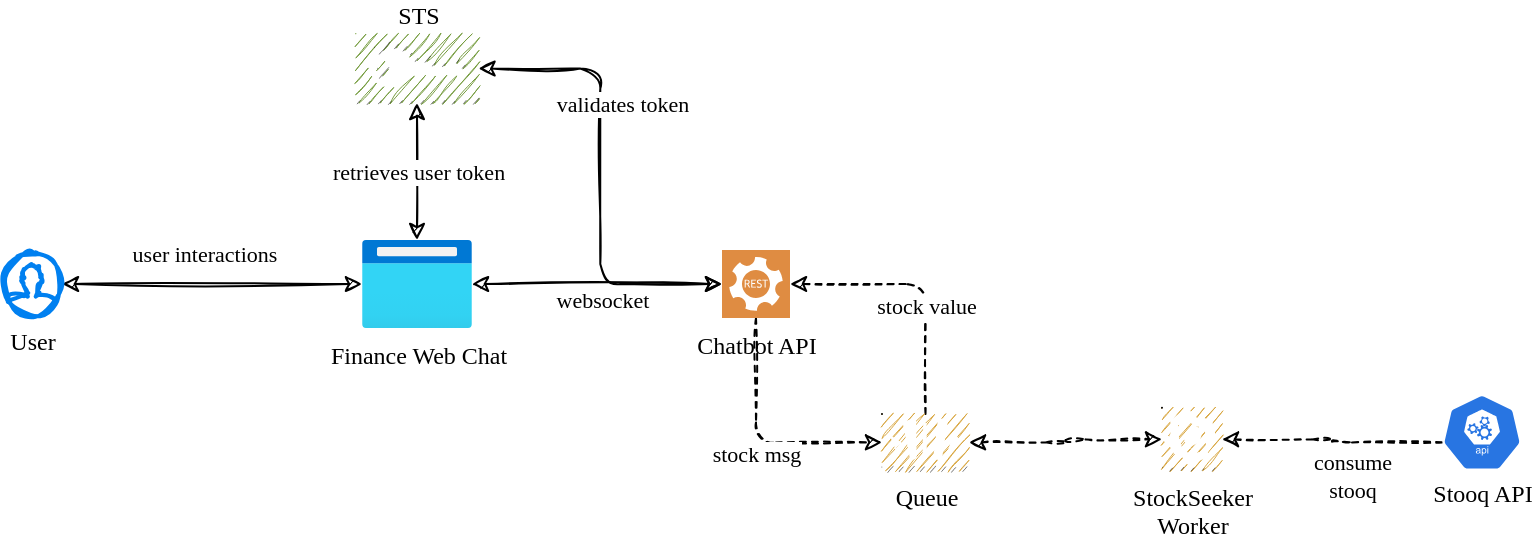 <mxfile>
    <diagram id="kybG1OLNdP2dELgzLPMm" name="chat bot">
        <mxGraphModel dx="1138" dy="724" grid="1" gridSize="10" guides="1" tooltips="1" connect="1" arrows="1" fold="1" page="1" pageScale="1" pageWidth="850" pageHeight="1100" math="0" shadow="0">
            <root>
                <mxCell id="0"/>
                <mxCell id="1" parent="0"/>
                <mxCell id="4" style="edgeStyle=orthogonalEdgeStyle;rounded=1;orthogonalLoop=1;jettySize=auto;html=1;fontFamily=Comic Sans MS;sketch=1;startArrow=classic;startFill=1;" edge="1" parent="1" source="2" target="3">
                    <mxGeometry relative="1" as="geometry"/>
                </mxCell>
                <mxCell id="5" value="user interactions" style="edgeLabel;html=1;align=center;verticalAlign=middle;resizable=0;points=[];fontFamily=Comic Sans MS;" vertex="1" connectable="0" parent="4">
                    <mxGeometry x="-0.054" y="1" relative="1" as="geometry">
                        <mxPoint y="-14" as="offset"/>
                    </mxGeometry>
                </mxCell>
                <mxCell id="2" value="User" style="html=1;verticalLabelPosition=bottom;align=center;labelBackgroundColor=none;verticalAlign=top;strokeWidth=2;strokeColor=#0080F0;shadow=0;dashed=0;shape=mxgraph.ios7.icons.user;sketch=1;fontFamily=Comic Sans MS;" vertex="1" parent="1">
                    <mxGeometry x="45" y="180" width="30" height="30" as="geometry"/>
                </mxCell>
                <mxCell id="7" style="edgeStyle=orthogonalEdgeStyle;rounded=1;sketch=1;orthogonalLoop=1;jettySize=auto;html=1;startArrow=classic;startFill=1;fontFamily=Comic Sans MS;" edge="1" parent="1" source="3" target="6">
                    <mxGeometry relative="1" as="geometry"/>
                </mxCell>
                <mxCell id="14" value="websocket" style="edgeLabel;html=1;align=center;verticalAlign=middle;resizable=0;points=[];fontFamily=Comic Sans MS;" vertex="1" connectable="0" parent="7">
                    <mxGeometry x="-0.312" y="-2" relative="1" as="geometry">
                        <mxPoint x="22" y="6" as="offset"/>
                    </mxGeometry>
                </mxCell>
                <mxCell id="11" value="retrieves user token" style="edgeStyle=orthogonalEdgeStyle;rounded=1;sketch=1;orthogonalLoop=1;jettySize=auto;html=1;entryX=0.5;entryY=1;entryDx=0;entryDy=0;entryPerimeter=0;startArrow=classic;startFill=1;fontFamily=Comic Sans MS;" edge="1" parent="1" source="3" target="8">
                    <mxGeometry relative="1" as="geometry"/>
                </mxCell>
                <mxCell id="3" value="Finance Web Chat" style="aspect=fixed;html=1;points=[];align=center;image;fontSize=12;image=img/lib/azure2/general/Browser.svg;labelBackgroundColor=none;sketch=1;fontFamily=Comic Sans MS;" vertex="1" parent="1">
                    <mxGeometry x="225" y="173" width="55" height="44" as="geometry"/>
                </mxCell>
                <mxCell id="12" style="edgeStyle=orthogonalEdgeStyle;rounded=1;sketch=1;orthogonalLoop=1;jettySize=auto;html=1;entryX=1;entryY=0.5;entryDx=0;entryDy=0;entryPerimeter=0;startArrow=classic;startFill=1;fontFamily=Comic Sans MS;" edge="1" parent="1" source="6" target="8">
                    <mxGeometry relative="1" as="geometry"/>
                </mxCell>
                <mxCell id="13" value="validates token" style="edgeLabel;html=1;align=center;verticalAlign=middle;resizable=0;points=[];fontFamily=Comic Sans MS;" vertex="1" connectable="0" parent="12">
                    <mxGeometry x="0.131" relative="1" as="geometry">
                        <mxPoint x="10.8" y="-21.3" as="offset"/>
                    </mxGeometry>
                </mxCell>
                <mxCell id="16" style="edgeStyle=orthogonalEdgeStyle;rounded=1;sketch=1;orthogonalLoop=1;jettySize=auto;html=1;entryX=0;entryY=0.5;entryDx=0;entryDy=0;entryPerimeter=0;startArrow=none;startFill=0;fontFamily=Comic Sans MS;dashed=1;" edge="1" parent="1" source="6" target="15">
                    <mxGeometry relative="1" as="geometry">
                        <Array as="points">
                            <mxPoint x="422" y="274"/>
                        </Array>
                    </mxGeometry>
                </mxCell>
                <mxCell id="17" value="stock msg" style="edgeLabel;html=1;align=center;verticalAlign=middle;resizable=0;points=[];fontFamily=Comic Sans MS;" vertex="1" connectable="0" parent="16">
                    <mxGeometry x="-0.042" y="2" relative="1" as="geometry">
                        <mxPoint x="-2" y="8" as="offset"/>
                    </mxGeometry>
                </mxCell>
                <mxCell id="6" value="Chatbot API" style="pointerEvents=1;shadow=0;dashed=0;html=1;strokeColor=none;fillColor=#DF8C42;labelPosition=center;verticalLabelPosition=bottom;verticalAlign=top;align=center;outlineConnect=0;shape=mxgraph.veeam2.restful_api;labelBackgroundColor=none;sketch=0;fontFamily=Comic Sans MS;" vertex="1" parent="1">
                    <mxGeometry x="405" y="178" width="34" height="34" as="geometry"/>
                </mxCell>
                <mxCell id="8" value="STS" style="outlineConnect=0;dashed=0;verticalLabelPosition=top;verticalAlign=bottom;align=center;html=1;shape=mxgraph.aws3.sts;fillColor=#759C3E;gradientColor=none;labelBackgroundColor=none;sketch=1;fontFamily=Comic Sans MS;labelPosition=center;" vertex="1" parent="1">
                    <mxGeometry x="221.75" y="70" width="61.5" height="34.5" as="geometry"/>
                </mxCell>
                <mxCell id="20" style="edgeStyle=orthogonalEdgeStyle;rounded=1;sketch=1;orthogonalLoop=1;jettySize=auto;html=1;exitX=1;exitY=0.5;exitDx=0;exitDy=0;exitPerimeter=0;entryX=0;entryY=0.5;entryDx=0;entryDy=0;entryPerimeter=0;dashed=1;startArrow=classic;startFill=1;fontFamily=Comic Sans MS;" edge="1" parent="1" source="15" target="18">
                    <mxGeometry relative="1" as="geometry"/>
                </mxCell>
                <mxCell id="21" style="edgeStyle=orthogonalEdgeStyle;rounded=1;sketch=1;orthogonalLoop=1;jettySize=auto;html=1;dashed=1;startArrow=none;startFill=0;fontFamily=Comic Sans MS;" edge="1" parent="1" source="15" target="6">
                    <mxGeometry relative="1" as="geometry">
                        <Array as="points">
                            <mxPoint x="507" y="195"/>
                        </Array>
                    </mxGeometry>
                </mxCell>
                <mxCell id="22" value="stock value" style="edgeLabel;html=1;align=center;verticalAlign=middle;resizable=0;points=[];fontFamily=Comic Sans MS;" vertex="1" connectable="0" parent="21">
                    <mxGeometry x="-0.187" relative="1" as="geometry">
                        <mxPoint as="offset"/>
                    </mxGeometry>
                </mxCell>
                <mxCell id="15" value="Queue" style="outlineConnect=0;dashed=0;verticalLabelPosition=bottom;verticalAlign=top;align=center;html=1;shape=mxgraph.aws3.queue;fillColor=#D9A741;gradientColor=none;labelBackgroundColor=none;sketch=1;fontFamily=Comic Sans MS;aspect=fixed;" vertex="1" parent="1">
                    <mxGeometry x="485" y="260" width="43.5" height="28.41" as="geometry"/>
                </mxCell>
                <mxCell id="25" style="edgeStyle=orthogonalEdgeStyle;rounded=1;sketch=1;orthogonalLoop=1;jettySize=auto;html=1;exitX=1;exitY=0.5;exitDx=0;exitDy=0;exitPerimeter=0;entryX=0.005;entryY=0.63;entryDx=0;entryDy=0;entryPerimeter=0;dashed=1;startArrow=classic;startFill=1;fontFamily=Comic Sans MS;endArrow=none;endFill=0;" edge="1" parent="1" source="18" target="23">
                    <mxGeometry relative="1" as="geometry"/>
                </mxCell>
                <mxCell id="26" value="consume &lt;br&gt;stooq" style="edgeLabel;html=1;align=center;verticalAlign=middle;resizable=0;points=[];fontFamily=Comic Sans MS;" vertex="1" connectable="0" parent="25">
                    <mxGeometry x="0.053" relative="1" as="geometry">
                        <mxPoint x="7.5" y="16.21" as="offset"/>
                    </mxGeometry>
                </mxCell>
                <mxCell id="18" value="StockSeeker&lt;br&gt;Worker" style="outlineConnect=0;dashed=0;verticalLabelPosition=bottom;verticalAlign=top;align=center;html=1;shape=mxgraph.aws3.worker;fillColor=#D9A741;gradientColor=none;labelBackgroundColor=none;sketch=1;fontFamily=Comic Sans MS;aspect=fixed;" vertex="1" parent="1">
                    <mxGeometry x="625" y="256.91" width="30" height="31.5" as="geometry"/>
                </mxCell>
                <mxCell id="23" value="&lt;br&gt;Stooq API" style="html=1;dashed=0;whitespace=wrap;fillColor=#2875E2;strokeColor=#ffffff;points=[[0.005,0.63,0],[0.1,0.2,0],[0.9,0.2,0],[0.5,0,0],[0.995,0.63,0],[0.72,0.99,0],[0.5,1,0],[0.28,0.99,0]];shape=mxgraph.kubernetes.icon;prIcon=api;labelBackgroundColor=none;sketch=0;fontFamily=Comic Sans MS;aspect=fixed;verticalAlign=top;spacingTop=-16;labelPosition=center;verticalLabelPosition=bottom;align=center;spacingBottom=0;" vertex="1" parent="1">
                    <mxGeometry x="765" y="250.01" width="40" height="38.4" as="geometry"/>
                </mxCell>
            </root>
        </mxGraphModel>
    </diagram>
</mxfile>